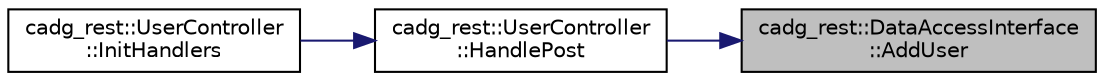 digraph "cadg_rest::DataAccessInterface::AddUser"
{
 // LATEX_PDF_SIZE
  edge [fontname="Helvetica",fontsize="10",labelfontname="Helvetica",labelfontsize="10"];
  node [fontname="Helvetica",fontsize="10",shape=record];
  rankdir="RL";
  Node1 [label="cadg_rest::DataAccessInterface\l::AddUser",height=0.2,width=0.4,color="black", fillcolor="grey75", style="filled", fontcolor="black",tooltip="Adds a new user."];
  Node1 -> Node2 [dir="back",color="midnightblue",fontsize="10",style="solid",fontname="Helvetica"];
  Node2 [label="cadg_rest::UserController\l::HandlePost",height=0.2,width=0.4,color="black", fillcolor="white", style="filled",URL="$classcadg__rest_1_1_user_controller.html#a6c3307f7b6fd4dc0b697bc956503e478",tooltip="Creates a new user."];
  Node2 -> Node3 [dir="back",color="midnightblue",fontsize="10",style="solid",fontname="Helvetica"];
  Node3 [label="cadg_rest::UserController\l::InitHandlers",height=0.2,width=0.4,color="black", fillcolor="white", style="filled",URL="$classcadg__rest_1_1_user_controller.html#a213210b1e1f8f7417133f3290fbb9b67",tooltip="Initializes listeners and binds methods to proper handlers."];
}
